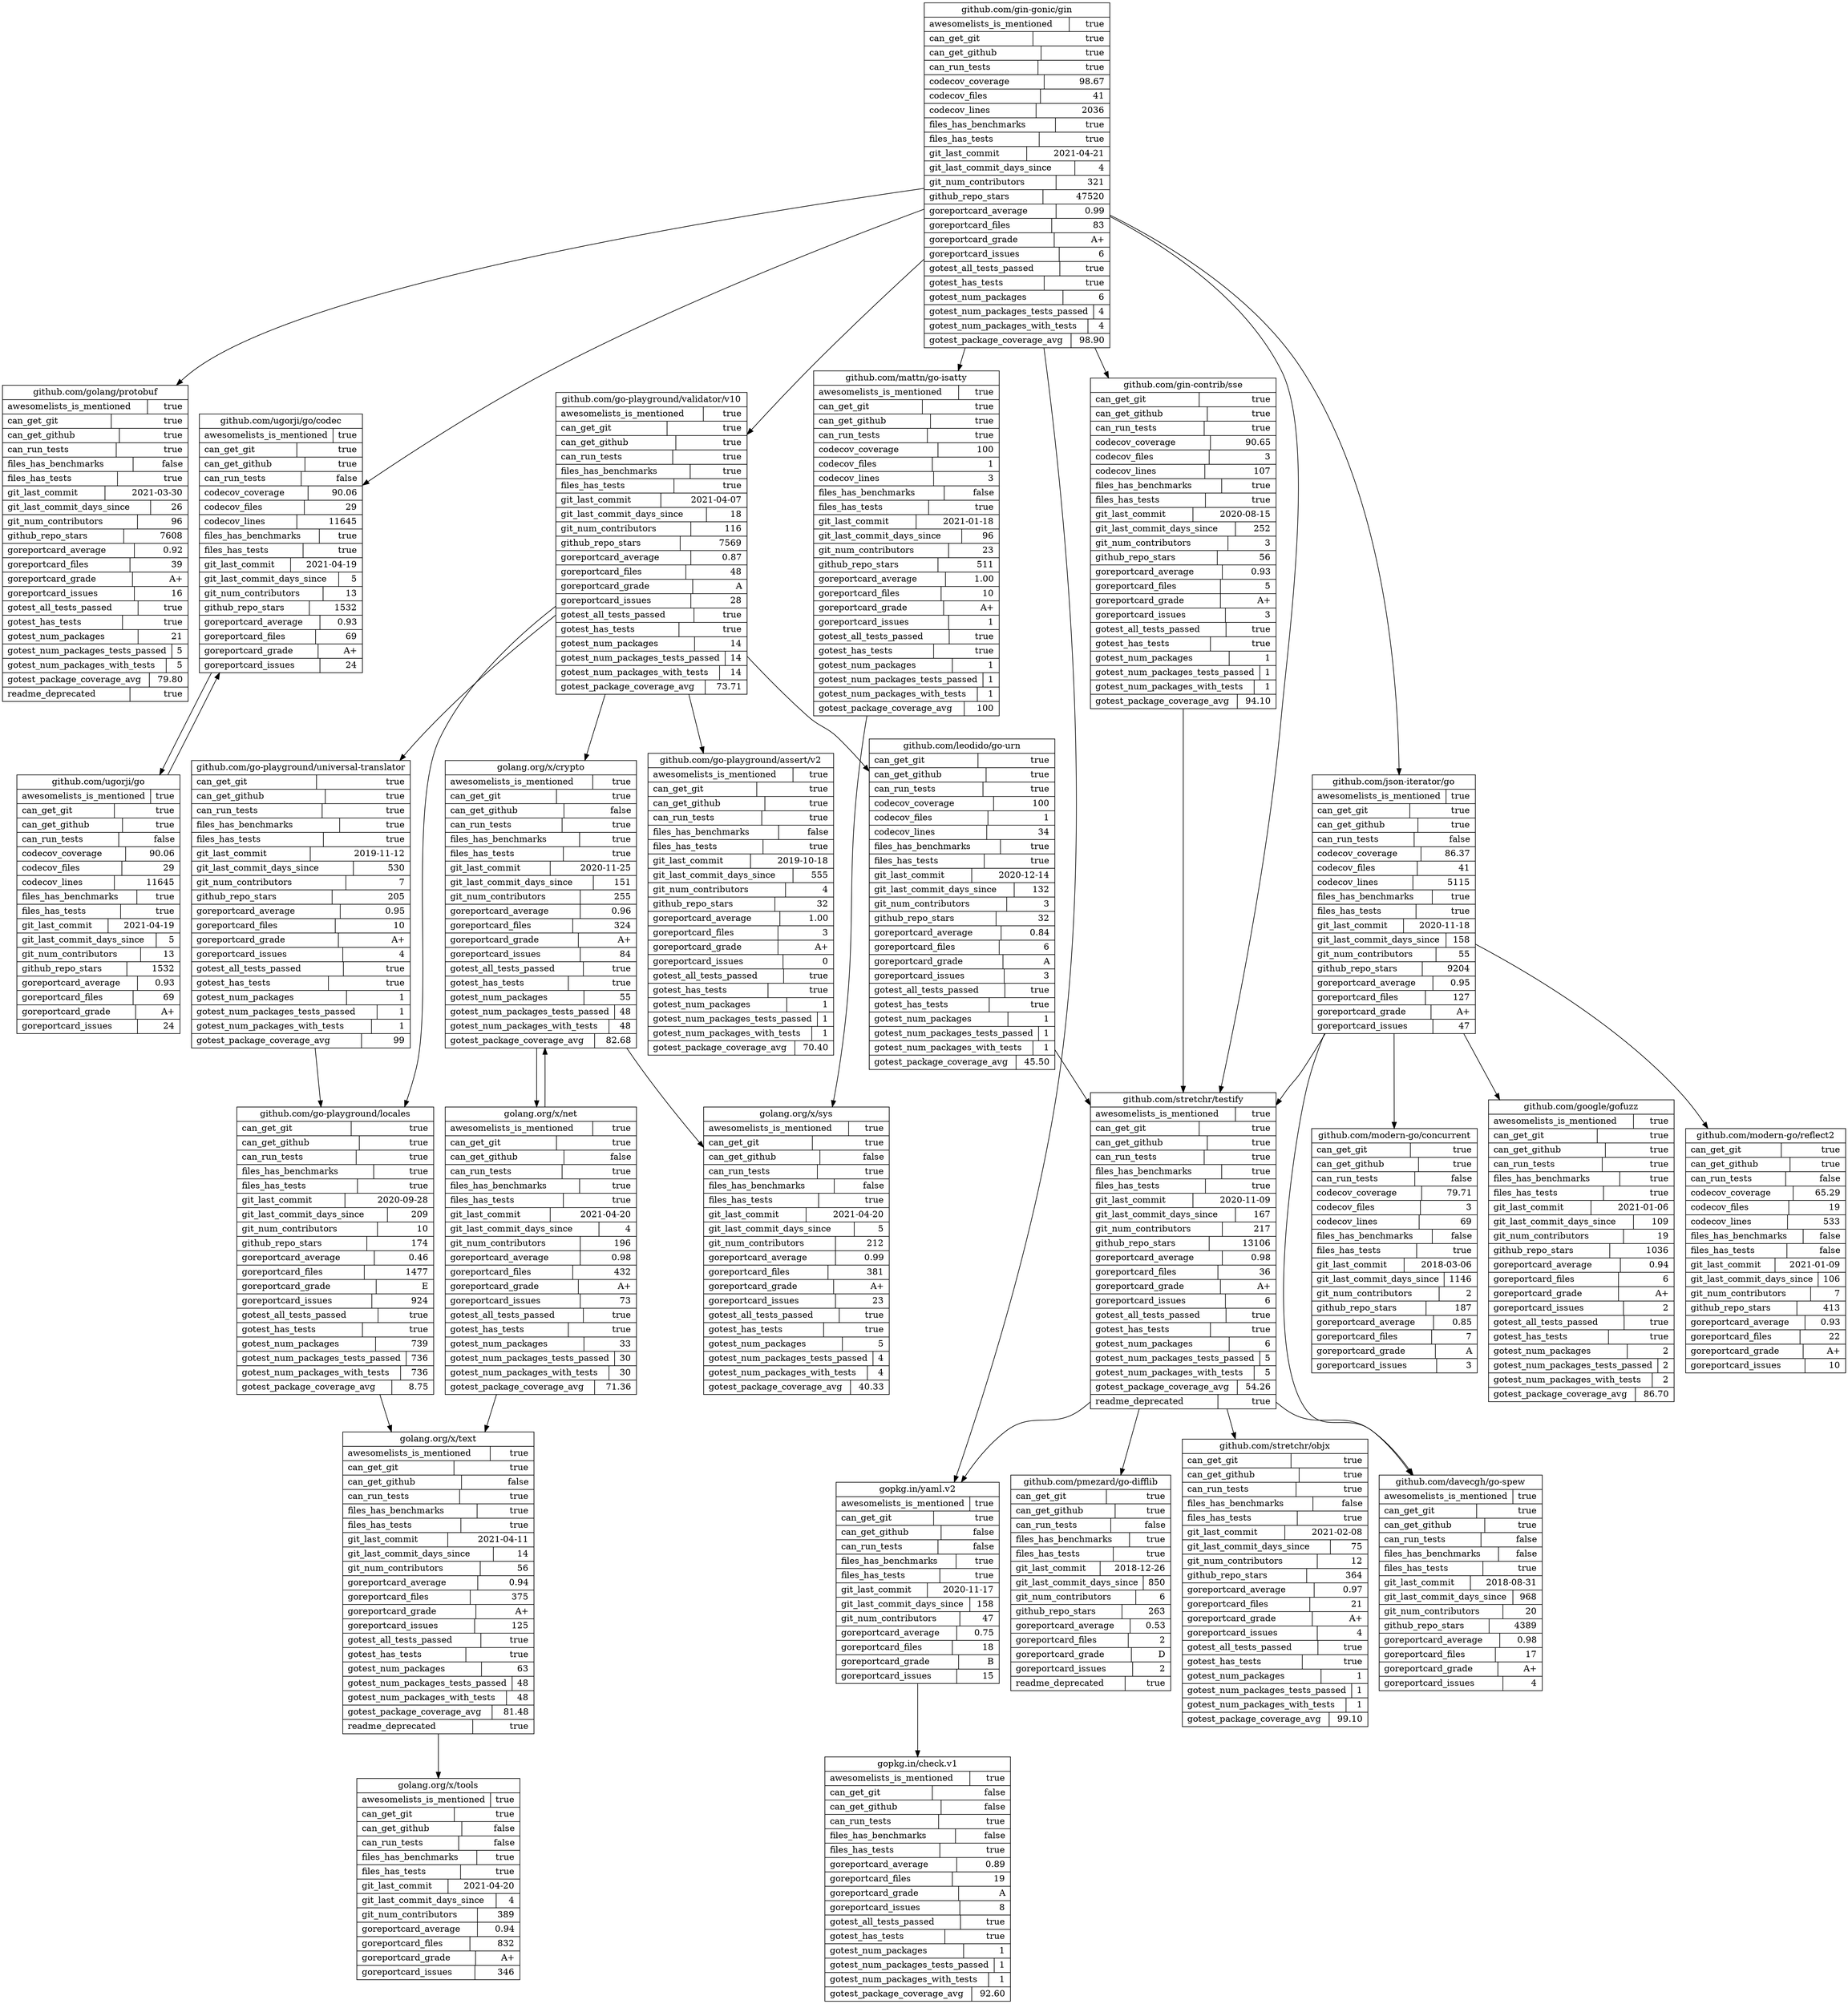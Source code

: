 digraph G {
rankdir=TB
"github.com/stretchr/objx"
[
shape=record
label="{ github.com/stretchr/objx | {can_get_git\l | true\r} | {can_get_github\l | true\r} | {can_run_tests\l | true\r} | {files_has_benchmarks\l | false\r} | {files_has_tests\l | true\r} | {git_last_commit\l | 2021-02-08\r} | {git_last_commit_days_since\l | 75\r} | {git_num_contributors\l | 12\r} | {github_repo_stars\l | 364\r} | {goreportcard_average\l | 0.97\r} | {goreportcard_files\l | 21\r} | {goreportcard_grade\l | A+\r} | {goreportcard_issues\l | 4\r} | {gotest_all_tests_passed\l | true\r} | {gotest_has_tests\l | true\r} | {gotest_num_packages\l | 1\r} | {gotest_num_packages_tests_passed\l | 1\r} | {gotest_num_packages_with_tests\l | 1\r} | {gotest_package_coverage_avg\l | 99.10\r} }"
]

"github.com/ugorji/go"
[
shape=record
label="{ github.com/ugorji/go | {awesomelists_is_mentioned\l | true\r} | {can_get_git\l | true\r} | {can_get_github\l | true\r} | {can_run_tests\l | false\r} | {codecov_coverage\l | 90.06\r} | {codecov_files\l | 29\r} | {codecov_lines\l | 11645\r} | {files_has_benchmarks\l | true\r} | {files_has_tests\l | true\r} | {git_last_commit\l | 2021-04-19\r} | {git_last_commit_days_since\l | 5\r} | {git_num_contributors\l | 13\r} | {github_repo_stars\l | 1532\r} | {goreportcard_average\l | 0.93\r} | {goreportcard_files\l | 69\r} | {goreportcard_grade\l | A+\r} | {goreportcard_issues\l | 24\r} }"
]

"github.com/gin-gonic/gin"
[
shape=record
label="{ github.com/gin-gonic/gin | {awesomelists_is_mentioned\l | true\r} | {can_get_git\l | true\r} | {can_get_github\l | true\r} | {can_run_tests\l | true\r} | {codecov_coverage\l | 98.67\r} | {codecov_files\l | 41\r} | {codecov_lines\l | 2036\r} | {files_has_benchmarks\l | true\r} | {files_has_tests\l | true\r} | {git_last_commit\l | 2021-04-21\r} | {git_last_commit_days_since\l | 4\r} | {git_num_contributors\l | 321\r} | {github_repo_stars\l | 47520\r} | {goreportcard_average\l | 0.99\r} | {goreportcard_files\l | 83\r} | {goreportcard_grade\l | A+\r} | {goreportcard_issues\l | 6\r} | {gotest_all_tests_passed\l | true\r} | {gotest_has_tests\l | true\r} | {gotest_num_packages\l | 6\r} | {gotest_num_packages_tests_passed\l | 4\r} | {gotest_num_packages_with_tests\l | 4\r} | {gotest_package_coverage_avg\l | 98.90\r} }"
]

"github.com/golang/protobuf"
[
shape=record
label="{ github.com/golang/protobuf | {awesomelists_is_mentioned\l | true\r} | {can_get_git\l | true\r} | {can_get_github\l | true\r} | {can_run_tests\l | true\r} | {files_has_benchmarks\l | false\r} | {files_has_tests\l | true\r} | {git_last_commit\l | 2021-03-30\r} | {git_last_commit_days_since\l | 26\r} | {git_num_contributors\l | 96\r} | {github_repo_stars\l | 7608\r} | {goreportcard_average\l | 0.92\r} | {goreportcard_files\l | 39\r} | {goreportcard_grade\l | A+\r} | {goreportcard_issues\l | 16\r} | {gotest_all_tests_passed\l | true\r} | {gotest_has_tests\l | true\r} | {gotest_num_packages\l | 21\r} | {gotest_num_packages_tests_passed\l | 5\r} | {gotest_num_packages_with_tests\l | 5\r} | {gotest_package_coverage_avg\l | 79.80\r} | {readme_deprecated\l | true\r} }"
]

"github.com/mattn/go-isatty"
[
shape=record
label="{ github.com/mattn/go-isatty | {awesomelists_is_mentioned\l | true\r} | {can_get_git\l | true\r} | {can_get_github\l | true\r} | {can_run_tests\l | true\r} | {codecov_coverage\l | 100\r} | {codecov_files\l | 1\r} | {codecov_lines\l | 3\r} | {files_has_benchmarks\l | false\r} | {files_has_tests\l | true\r} | {git_last_commit\l | 2021-01-18\r} | {git_last_commit_days_since\l | 96\r} | {git_num_contributors\l | 23\r} | {github_repo_stars\l | 511\r} | {goreportcard_average\l | 1.00\r} | {goreportcard_files\l | 10\r} | {goreportcard_grade\l | A+\r} | {goreportcard_issues\l | 1\r} | {gotest_all_tests_passed\l | true\r} | {gotest_has_tests\l | true\r} | {gotest_num_packages\l | 1\r} | {gotest_num_packages_tests_passed\l | 1\r} | {gotest_num_packages_with_tests\l | 1\r} | {gotest_package_coverage_avg\l | 100\r} }"
]

"gopkg.in/yaml.v2"
[
shape=record
label="{ gopkg.in/yaml.v2 | {awesomelists_is_mentioned\l | true\r} | {can_get_git\l | true\r} | {can_get_github\l | false\r} | {can_run_tests\l | false\r} | {files_has_benchmarks\l | true\r} | {files_has_tests\l | true\r} | {git_last_commit\l | 2020-11-17\r} | {git_last_commit_days_since\l | 158\r} | {git_num_contributors\l | 47\r} | {goreportcard_average\l | 0.75\r} | {goreportcard_files\l | 18\r} | {goreportcard_grade\l | B\r} | {goreportcard_issues\l | 15\r} }"
]

"github.com/modern-go/reflect2"
[
shape=record
label="{ github.com/modern-go/reflect2 | {can_get_git\l | true\r} | {can_get_github\l | true\r} | {can_run_tests\l | false\r} | {codecov_coverage\l | 65.29\r} | {codecov_files\l | 19\r} | {codecov_lines\l | 533\r} | {files_has_benchmarks\l | false\r} | {files_has_tests\l | false\r} | {git_last_commit\l | 2021-01-09\r} | {git_last_commit_days_since\l | 106\r} | {git_num_contributors\l | 7\r} | {github_repo_stars\l | 413\r} | {goreportcard_average\l | 0.93\r} | {goreportcard_files\l | 22\r} | {goreportcard_grade\l | A+\r} | {goreportcard_issues\l | 10\r} }"
]

"golang.org/x/text"
[
shape=record
label="{ golang.org/x/text | {awesomelists_is_mentioned\l | true\r} | {can_get_git\l | true\r} | {can_get_github\l | false\r} | {can_run_tests\l | true\r} | {files_has_benchmarks\l | true\r} | {files_has_tests\l | true\r} | {git_last_commit\l | 2021-04-11\r} | {git_last_commit_days_since\l | 14\r} | {git_num_contributors\l | 56\r} | {goreportcard_average\l | 0.94\r} | {goreportcard_files\l | 375\r} | {goreportcard_grade\l | A+\r} | {goreportcard_issues\l | 125\r} | {gotest_all_tests_passed\l | true\r} | {gotest_has_tests\l | true\r} | {gotest_num_packages\l | 63\r} | {gotest_num_packages_tests_passed\l | 48\r} | {gotest_num_packages_with_tests\l | 48\r} | {gotest_package_coverage_avg\l | 81.48\r} | {readme_deprecated\l | true\r} }"
]

"golang.org/x/tools"
[
shape=record
label="{ golang.org/x/tools | {awesomelists_is_mentioned\l | true\r} | {can_get_git\l | true\r} | {can_get_github\l | false\r} | {can_run_tests\l | false\r} | {files_has_benchmarks\l | true\r} | {files_has_tests\l | true\r} | {git_last_commit\l | 2021-04-20\r} | {git_last_commit_days_since\l | 4\r} | {git_num_contributors\l | 389\r} | {goreportcard_average\l | 0.94\r} | {goreportcard_files\l | 832\r} | {goreportcard_grade\l | A+\r} | {goreportcard_issues\l | 346\r} }"
]

"github.com/stretchr/testify"
[
shape=record
label="{ github.com/stretchr/testify | {awesomelists_is_mentioned\l | true\r} | {can_get_git\l | true\r} | {can_get_github\l | true\r} | {can_run_tests\l | true\r} | {files_has_benchmarks\l | true\r} | {files_has_tests\l | true\r} | {git_last_commit\l | 2020-11-09\r} | {git_last_commit_days_since\l | 167\r} | {git_num_contributors\l | 217\r} | {github_repo_stars\l | 13106\r} | {goreportcard_average\l | 0.98\r} | {goreportcard_files\l | 36\r} | {goreportcard_grade\l | A+\r} | {goreportcard_issues\l | 6\r} | {gotest_all_tests_passed\l | true\r} | {gotest_has_tests\l | true\r} | {gotest_num_packages\l | 6\r} | {gotest_num_packages_tests_passed\l | 5\r} | {gotest_num_packages_with_tests\l | 5\r} | {gotest_package_coverage_avg\l | 54.26\r} | {readme_deprecated\l | true\r} }"
]

"github.com/ugorji/go/codec"
[
shape=record
label="{ github.com/ugorji/go/codec | {awesomelists_is_mentioned\l | true\r} | {can_get_git\l | true\r} | {can_get_github\l | true\r} | {can_run_tests\l | false\r} | {codecov_coverage\l | 90.06\r} | {codecov_files\l | 29\r} | {codecov_lines\l | 11645\r} | {files_has_benchmarks\l | true\r} | {files_has_tests\l | true\r} | {git_last_commit\l | 2021-04-19\r} | {git_last_commit_days_since\l | 5\r} | {git_num_contributors\l | 13\r} | {github_repo_stars\l | 1532\r} | {goreportcard_average\l | 0.93\r} | {goreportcard_files\l | 69\r} | {goreportcard_grade\l | A+\r} | {goreportcard_issues\l | 24\r} }"
]

"github.com/go-playground/assert/v2"
[
shape=record
label="{ github.com/go-playground/assert/v2 | {awesomelists_is_mentioned\l | true\r} | {can_get_git\l | true\r} | {can_get_github\l | true\r} | {can_run_tests\l | true\r} | {files_has_benchmarks\l | false\r} | {files_has_tests\l | true\r} | {git_last_commit\l | 2019-10-18\r} | {git_last_commit_days_since\l | 555\r} | {git_num_contributors\l | 4\r} | {github_repo_stars\l | 32\r} | {goreportcard_average\l | 1.00\r} | {goreportcard_files\l | 3\r} | {goreportcard_grade\l | A+\r} | {goreportcard_issues\l | 0\r} | {gotest_all_tests_passed\l | true\r} | {gotest_has_tests\l | true\r} | {gotest_num_packages\l | 1\r} | {gotest_num_packages_tests_passed\l | 1\r} | {gotest_num_packages_with_tests\l | 1\r} | {gotest_package_coverage_avg\l | 70.40\r} }"
]

"golang.org/x/sys"
[
shape=record
label="{ golang.org/x/sys | {awesomelists_is_mentioned\l | true\r} | {can_get_git\l | true\r} | {can_get_github\l | false\r} | {can_run_tests\l | true\r} | {files_has_benchmarks\l | false\r} | {files_has_tests\l | true\r} | {git_last_commit\l | 2021-04-20\r} | {git_last_commit_days_since\l | 5\r} | {git_num_contributors\l | 212\r} | {goreportcard_average\l | 0.99\r} | {goreportcard_files\l | 381\r} | {goreportcard_grade\l | A+\r} | {goreportcard_issues\l | 23\r} | {gotest_all_tests_passed\l | true\r} | {gotest_has_tests\l | true\r} | {gotest_num_packages\l | 5\r} | {gotest_num_packages_tests_passed\l | 4\r} | {gotest_num_packages_with_tests\l | 4\r} | {gotest_package_coverage_avg\l | 40.33\r} }"
]

"gopkg.in/check.v1"
[
shape=record
label="{ gopkg.in/check.v1 | {awesomelists_is_mentioned\l | true\r} | {can_get_git\l | false\r} | {can_get_github\l | false\r} | {can_run_tests\l | true\r} | {files_has_benchmarks\l | false\r} | {files_has_tests\l | true\r} | {goreportcard_average\l | 0.89\r} | {goreportcard_files\l | 19\r} | {goreportcard_grade\l | A\r} | {goreportcard_issues\l | 8\r} | {gotest_all_tests_passed\l | true\r} | {gotest_has_tests\l | true\r} | {gotest_num_packages\l | 1\r} | {gotest_num_packages_tests_passed\l | 1\r} | {gotest_num_packages_with_tests\l | 1\r} | {gotest_package_coverage_avg\l | 92.60\r} }"
]

"golang.org/x/crypto"
[
shape=record
label="{ golang.org/x/crypto | {awesomelists_is_mentioned\l | true\r} | {can_get_git\l | true\r} | {can_get_github\l | false\r} | {can_run_tests\l | true\r} | {files_has_benchmarks\l | true\r} | {files_has_tests\l | true\r} | {git_last_commit\l | 2020-11-25\r} | {git_last_commit_days_since\l | 151\r} | {git_num_contributors\l | 255\r} | {goreportcard_average\l | 0.96\r} | {goreportcard_files\l | 324\r} | {goreportcard_grade\l | A+\r} | {goreportcard_issues\l | 84\r} | {gotest_all_tests_passed\l | true\r} | {gotest_has_tests\l | true\r} | {gotest_num_packages\l | 55\r} | {gotest_num_packages_tests_passed\l | 48\r} | {gotest_num_packages_with_tests\l | 48\r} | {gotest_package_coverage_avg\l | 82.68\r} }"
]

"github.com/davecgh/go-spew"
[
shape=record
label="{ github.com/davecgh/go-spew | {awesomelists_is_mentioned\l | true\r} | {can_get_git\l | true\r} | {can_get_github\l | true\r} | {can_run_tests\l | false\r} | {files_has_benchmarks\l | false\r} | {files_has_tests\l | true\r} | {git_last_commit\l | 2018-08-31\r} | {git_last_commit_days_since\l | 968\r} | {git_num_contributors\l | 20\r} | {github_repo_stars\l | 4389\r} | {goreportcard_average\l | 0.98\r} | {goreportcard_files\l | 17\r} | {goreportcard_grade\l | A+\r} | {goreportcard_issues\l | 4\r} }"
]

"github.com/modern-go/concurrent"
[
shape=record
label="{ github.com/modern-go/concurrent | {can_get_git\l | true\r} | {can_get_github\l | true\r} | {can_run_tests\l | false\r} | {codecov_coverage\l | 79.71\r} | {codecov_files\l | 3\r} | {codecov_lines\l | 69\r} | {files_has_benchmarks\l | false\r} | {files_has_tests\l | true\r} | {git_last_commit\l | 2018-03-06\r} | {git_last_commit_days_since\l | 1146\r} | {git_num_contributors\l | 2\r} | {github_repo_stars\l | 187\r} | {goreportcard_average\l | 0.85\r} | {goreportcard_files\l | 7\r} | {goreportcard_grade\l | A\r} | {goreportcard_issues\l | 3\r} }"
]

"github.com/gin-contrib/sse"
[
shape=record
label="{ github.com/gin-contrib/sse | {can_get_git\l | true\r} | {can_get_github\l | true\r} | {can_run_tests\l | true\r} | {codecov_coverage\l | 90.65\r} | {codecov_files\l | 3\r} | {codecov_lines\l | 107\r} | {files_has_benchmarks\l | true\r} | {files_has_tests\l | true\r} | {git_last_commit\l | 2020-08-15\r} | {git_last_commit_days_since\l | 252\r} | {git_num_contributors\l | 3\r} | {github_repo_stars\l | 56\r} | {goreportcard_average\l | 0.93\r} | {goreportcard_files\l | 5\r} | {goreportcard_grade\l | A+\r} | {goreportcard_issues\l | 3\r} | {gotest_all_tests_passed\l | true\r} | {gotest_has_tests\l | true\r} | {gotest_num_packages\l | 1\r} | {gotest_num_packages_tests_passed\l | 1\r} | {gotest_num_packages_with_tests\l | 1\r} | {gotest_package_coverage_avg\l | 94.10\r} }"
]

"github.com/go-playground/validator/v10"
[
shape=record
label="{ github.com/go-playground/validator/v10 | {awesomelists_is_mentioned\l | true\r} | {can_get_git\l | true\r} | {can_get_github\l | true\r} | {can_run_tests\l | true\r} | {files_has_benchmarks\l | true\r} | {files_has_tests\l | true\r} | {git_last_commit\l | 2021-04-07\r} | {git_last_commit_days_since\l | 18\r} | {git_num_contributors\l | 116\r} | {github_repo_stars\l | 7569\r} | {goreportcard_average\l | 0.87\r} | {goreportcard_files\l | 48\r} | {goreportcard_grade\l | A\r} | {goreportcard_issues\l | 28\r} | {gotest_all_tests_passed\l | true\r} | {gotest_has_tests\l | true\r} | {gotest_num_packages\l | 14\r} | {gotest_num_packages_tests_passed\l | 14\r} | {gotest_num_packages_with_tests\l | 14\r} | {gotest_package_coverage_avg\l | 73.71\r} }"
]

"github.com/json-iterator/go"
[
shape=record
label="{ github.com/json-iterator/go | {awesomelists_is_mentioned\l | true\r} | {can_get_git\l | true\r} | {can_get_github\l | true\r} | {can_run_tests\l | false\r} | {codecov_coverage\l | 86.37\r} | {codecov_files\l | 41\r} | {codecov_lines\l | 5115\r} | {files_has_benchmarks\l | true\r} | {files_has_tests\l | true\r} | {git_last_commit\l | 2020-11-18\r} | {git_last_commit_days_since\l | 158\r} | {git_num_contributors\l | 55\r} | {github_repo_stars\l | 9204\r} | {goreportcard_average\l | 0.95\r} | {goreportcard_files\l | 127\r} | {goreportcard_grade\l | A+\r} | {goreportcard_issues\l | 47\r} }"
]

"github.com/go-playground/locales"
[
shape=record
label="{ github.com/go-playground/locales | {can_get_git\l | true\r} | {can_get_github\l | true\r} | {can_run_tests\l | true\r} | {files_has_benchmarks\l | true\r} | {files_has_tests\l | true\r} | {git_last_commit\l | 2020-09-28\r} | {git_last_commit_days_since\l | 209\r} | {git_num_contributors\l | 10\r} | {github_repo_stars\l | 174\r} | {goreportcard_average\l | 0.46\r} | {goreportcard_files\l | 1477\r} | {goreportcard_grade\l | E\r} | {goreportcard_issues\l | 924\r} | {gotest_all_tests_passed\l | true\r} | {gotest_has_tests\l | true\r} | {gotest_num_packages\l | 739\r} | {gotest_num_packages_tests_passed\l | 736\r} | {gotest_num_packages_with_tests\l | 736\r} | {gotest_package_coverage_avg\l | 8.75\r} }"
]

"github.com/leodido/go-urn"
[
shape=record
label="{ github.com/leodido/go-urn | {can_get_git\l | true\r} | {can_get_github\l | true\r} | {can_run_tests\l | true\r} | {codecov_coverage\l | 100\r} | {codecov_files\l | 1\r} | {codecov_lines\l | 34\r} | {files_has_benchmarks\l | true\r} | {files_has_tests\l | true\r} | {git_last_commit\l | 2020-12-14\r} | {git_last_commit_days_since\l | 132\r} | {git_num_contributors\l | 3\r} | {github_repo_stars\l | 32\r} | {goreportcard_average\l | 0.84\r} | {goreportcard_files\l | 6\r} | {goreportcard_grade\l | A\r} | {goreportcard_issues\l | 3\r} | {gotest_all_tests_passed\l | true\r} | {gotest_has_tests\l | true\r} | {gotest_num_packages\l | 1\r} | {gotest_num_packages_tests_passed\l | 1\r} | {gotest_num_packages_with_tests\l | 1\r} | {gotest_package_coverage_avg\l | 45.50\r} }"
]

"github.com/pmezard/go-difflib"
[
shape=record
label="{ github.com/pmezard/go-difflib | {can_get_git\l | true\r} | {can_get_github\l | true\r} | {can_run_tests\l | false\r} | {files_has_benchmarks\l | true\r} | {files_has_tests\l | true\r} | {git_last_commit\l | 2018-12-26\r} | {git_last_commit_days_since\l | 850\r} | {git_num_contributors\l | 6\r} | {github_repo_stars\l | 263\r} | {goreportcard_average\l | 0.53\r} | {goreportcard_files\l | 2\r} | {goreportcard_grade\l | D\r} | {goreportcard_issues\l | 2\r} | {readme_deprecated\l | true\r} }"
]

"github.com/go-playground/universal-translator"
[
shape=record
label="{ github.com/go-playground/universal-translator | {can_get_git\l | true\r} | {can_get_github\l | true\r} | {can_run_tests\l | true\r} | {files_has_benchmarks\l | true\r} | {files_has_tests\l | true\r} | {git_last_commit\l | 2019-11-12\r} | {git_last_commit_days_since\l | 530\r} | {git_num_contributors\l | 7\r} | {github_repo_stars\l | 205\r} | {goreportcard_average\l | 0.95\r} | {goreportcard_files\l | 10\r} | {goreportcard_grade\l | A+\r} | {goreportcard_issues\l | 4\r} | {gotest_all_tests_passed\l | true\r} | {gotest_has_tests\l | true\r} | {gotest_num_packages\l | 1\r} | {gotest_num_packages_tests_passed\l | 1\r} | {gotest_num_packages_with_tests\l | 1\r} | {gotest_package_coverage_avg\l | 99\r} }"
]

"github.com/google/gofuzz"
[
shape=record
label="{ github.com/google/gofuzz | {awesomelists_is_mentioned\l | true\r} | {can_get_git\l | true\r} | {can_get_github\l | true\r} | {can_run_tests\l | true\r} | {files_has_benchmarks\l | true\r} | {files_has_tests\l | true\r} | {git_last_commit\l | 2021-01-06\r} | {git_last_commit_days_since\l | 109\r} | {git_num_contributors\l | 19\r} | {github_repo_stars\l | 1036\r} | {goreportcard_average\l | 0.94\r} | {goreportcard_files\l | 6\r} | {goreportcard_grade\l | A+\r} | {goreportcard_issues\l | 2\r} | {gotest_all_tests_passed\l | true\r} | {gotest_has_tests\l | true\r} | {gotest_num_packages\l | 2\r} | {gotest_num_packages_tests_passed\l | 2\r} | {gotest_num_packages_with_tests\l | 2\r} | {gotest_package_coverage_avg\l | 86.70\r} }"
]

"golang.org/x/net"
[
shape=record
label="{ golang.org/x/net | {awesomelists_is_mentioned\l | true\r} | {can_get_git\l | true\r} | {can_get_github\l | false\r} | {can_run_tests\l | true\r} | {files_has_benchmarks\l | true\r} | {files_has_tests\l | true\r} | {git_last_commit\l | 2021-04-20\r} | {git_last_commit_days_since\l | 4\r} | {git_num_contributors\l | 196\r} | {goreportcard_average\l | 0.98\r} | {goreportcard_files\l | 432\r} | {goreportcard_grade\l | A+\r} | {goreportcard_issues\l | 73\r} | {gotest_all_tests_passed\l | true\r} | {gotest_has_tests\l | true\r} | {gotest_num_packages\l | 33\r} | {gotest_num_packages_tests_passed\l | 30\r} | {gotest_num_packages_with_tests\l | 30\r} | {gotest_package_coverage_avg\l | 71.36\r} }"
]

"github.com/gin-gonic/gin" -> "github.com/mattn/go-isatty"
"github.com/go-playground/validator/v10" -> "github.com/go-playground/assert/v2"
"github.com/json-iterator/go" -> "github.com/modern-go/concurrent"
"github.com/stretchr/testify" -> "github.com/stretchr/objx"
"github.com/go-playground/locales" -> "golang.org/x/text"
"github.com/go-playground/universal-translator" -> "github.com/go-playground/locales"
"github.com/gin-gonic/gin" -> "github.com/golang/protobuf"
"github.com/gin-gonic/gin" -> "github.com/json-iterator/go"
"github.com/json-iterator/go" -> "github.com/davecgh/go-spew"
"github.com/json-iterator/go" -> "github.com/stretchr/testify"
"golang.org/x/net" -> "golang.org/x/text"
"github.com/go-playground/validator/v10" -> "github.com/leodido/go-urn"
"github.com/stretchr/testify" -> "github.com/davecgh/go-spew"
"golang.org/x/net" -> "golang.org/x/crypto"
"github.com/gin-gonic/gin" -> "github.com/go-playground/validator/v10"
"github.com/gin-contrib/sse" -> "github.com/stretchr/testify"
"github.com/mattn/go-isatty" -> "golang.org/x/sys"
"github.com/ugorji/go" -> "github.com/ugorji/go/codec"
"golang.org/x/crypto" -> "golang.org/x/net"
"golang.org/x/text" -> "golang.org/x/tools"
"github.com/gin-gonic/gin" -> "github.com/gin-contrib/sse"
"github.com/gin-gonic/gin" -> "gopkg.in/yaml.v2"
"github.com/go-playground/validator/v10" -> "github.com/go-playground/universal-translator"
"github.com/go-playground/validator/v10" -> "golang.org/x/crypto"
"github.com/json-iterator/go" -> "github.com/google/gofuzz"
"github.com/json-iterator/go" -> "github.com/modern-go/reflect2"
"github.com/gin-gonic/gin" -> "github.com/stretchr/testify"
"github.com/go-playground/validator/v10" -> "github.com/go-playground/locales"
"github.com/stretchr/testify" -> "github.com/pmezard/go-difflib"
"golang.org/x/crypto" -> "golang.org/x/sys"
"github.com/gin-gonic/gin" -> "github.com/ugorji/go/codec"
"github.com/stretchr/testify" -> "gopkg.in/yaml.v2"
"github.com/ugorji/go/codec" -> "github.com/ugorji/go"
"gopkg.in/yaml.v2" -> "gopkg.in/check.v1"
"github.com/leodido/go-urn" -> "github.com/stretchr/testify"
}
